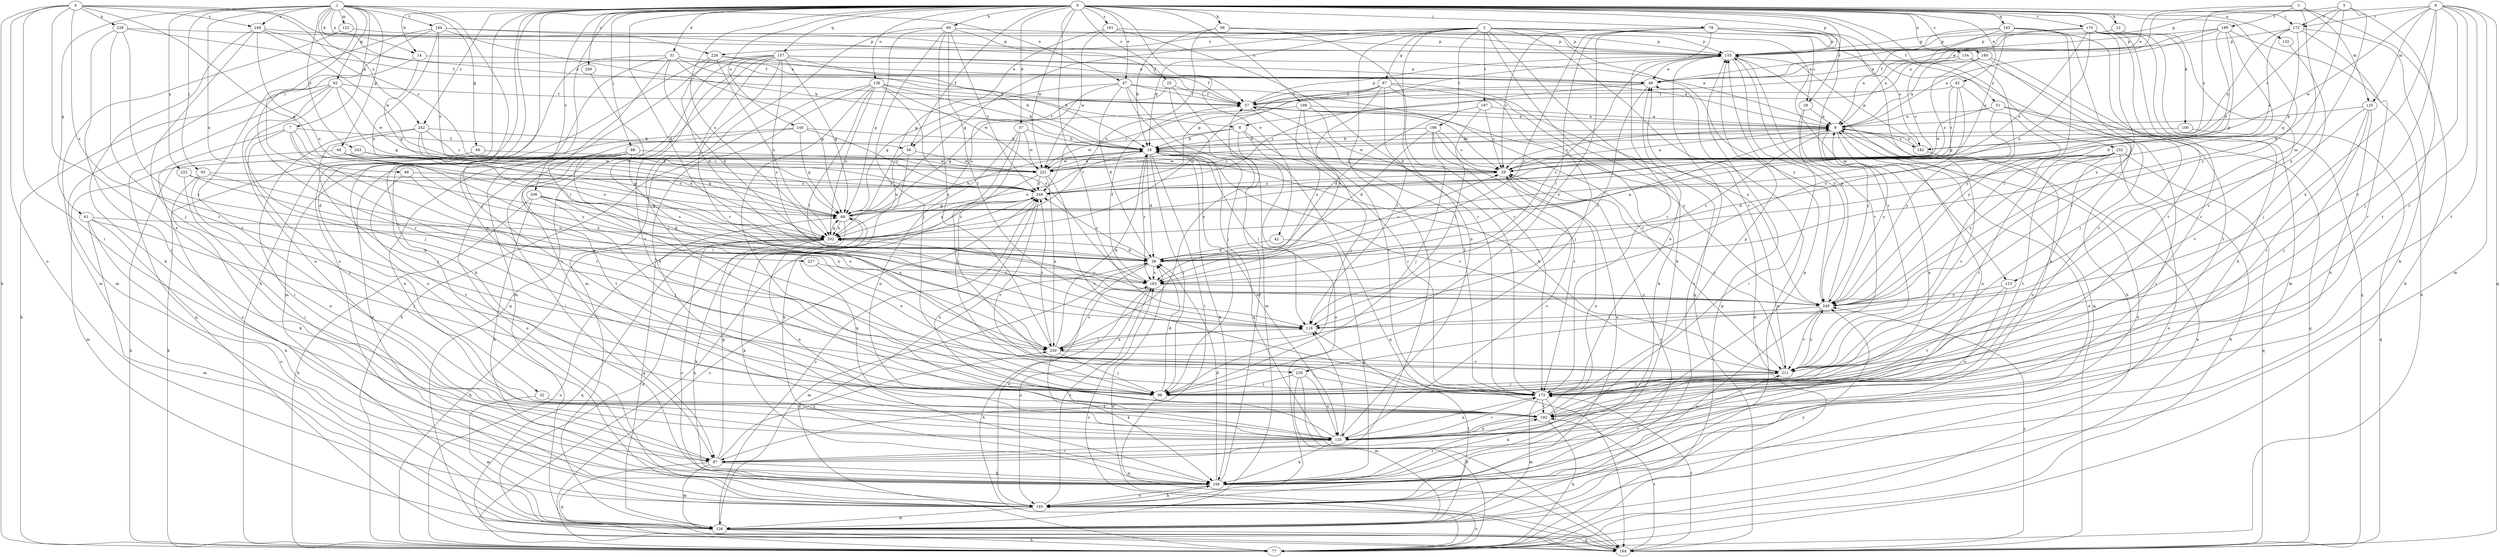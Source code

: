 strict digraph  {
0;
1;
2;
3;
4;
5;
6;
7;
8;
9;
12;
14;
19;
25;
28;
29;
31;
32;
37;
38;
42;
43;
47;
48;
51;
56;
57;
61;
62;
64;
66;
67;
68;
69;
77;
78;
86;
87;
88;
93;
96;
98;
100;
106;
116;
122;
123;
125;
126;
132;
134;
135;
136;
140;
145;
155;
157;
163;
164;
170;
172;
173;
180;
181;
182;
183;
184;
186;
187;
189;
192;
198;
202;
206;
209;
211;
221;
222;
226;
227;
228;
229;
230;
232;
240;
242;
243;
248;
249;
0 -> 12  [label=b];
0 -> 14  [label=b];
0 -> 25  [label=c];
0 -> 28  [label=c];
0 -> 31  [label=d];
0 -> 32  [label=d];
0 -> 37  [label=d];
0 -> 38  [label=d];
0 -> 42  [label=e];
0 -> 43  [label=e];
0 -> 47  [label=e];
0 -> 51  [label=f];
0 -> 56  [label=f];
0 -> 69  [label=h];
0 -> 77  [label=h];
0 -> 78  [label=i];
0 -> 88  [label=j];
0 -> 98  [label=k];
0 -> 100  [label=k];
0 -> 106  [label=k];
0 -> 116  [label=l];
0 -> 132  [label=n];
0 -> 134  [label=n];
0 -> 135  [label=n];
0 -> 136  [label=o];
0 -> 140  [label=o];
0 -> 145  [label=o];
0 -> 155  [label=p];
0 -> 157  [label=q];
0 -> 163  [label=q];
0 -> 170  [label=r];
0 -> 172  [label=r];
0 -> 180  [label=s];
0 -> 181  [label=s];
0 -> 198  [label=u];
0 -> 202  [label=u];
0 -> 206  [label=v];
0 -> 209  [label=v];
0 -> 221  [label=w];
0 -> 232  [label=y];
0 -> 240  [label=y];
0 -> 242  [label=z];
1 -> 7  [label=a];
1 -> 14  [label=b];
1 -> 47  [label=e];
1 -> 61  [label=g];
1 -> 62  [label=g];
1 -> 64  [label=g];
1 -> 66  [label=g];
1 -> 86  [label=i];
1 -> 93  [label=j];
1 -> 96  [label=j];
1 -> 122  [label=m];
1 -> 184  [label=t];
1 -> 202  [label=u];
1 -> 222  [label=x];
1 -> 226  [label=x];
1 -> 242  [label=z];
1 -> 243  [label=z];
1 -> 248  [label=z];
2 -> 19  [label=b];
2 -> 28  [label=c];
2 -> 67  [label=g];
2 -> 68  [label=g];
2 -> 87  [label=i];
2 -> 106  [label=k];
2 -> 123  [label=m];
2 -> 135  [label=n];
2 -> 164  [label=q];
2 -> 182  [label=s];
2 -> 186  [label=t];
2 -> 187  [label=t];
2 -> 211  [label=v];
2 -> 226  [label=x];
2 -> 240  [label=y];
3 -> 48  [label=e];
3 -> 77  [label=h];
3 -> 123  [label=m];
3 -> 125  [label=m];
3 -> 182  [label=s];
3 -> 189  [label=t];
4 -> 8  [label=a];
4 -> 29  [label=c];
4 -> 68  [label=g];
4 -> 77  [label=h];
4 -> 87  [label=i];
4 -> 135  [label=n];
4 -> 145  [label=o];
4 -> 227  [label=x];
4 -> 228  [label=x];
4 -> 248  [label=z];
5 -> 8  [label=a];
5 -> 38  [label=d];
5 -> 172  [label=r];
5 -> 182  [label=s];
5 -> 192  [label=t];
5 -> 240  [label=y];
6 -> 96  [label=j];
6 -> 125  [label=m];
6 -> 126  [label=m];
6 -> 155  [label=p];
6 -> 164  [label=q];
6 -> 172  [label=r];
6 -> 173  [label=r];
6 -> 192  [label=t];
6 -> 211  [label=v];
6 -> 221  [label=w];
6 -> 229  [label=x];
7 -> 56  [label=f];
7 -> 145  [label=o];
7 -> 173  [label=r];
7 -> 192  [label=t];
7 -> 229  [label=x];
7 -> 240  [label=y];
8 -> 19  [label=b];
8 -> 145  [label=o];
8 -> 164  [label=q];
8 -> 173  [label=r];
8 -> 221  [label=w];
9 -> 19  [label=b];
9 -> 29  [label=c];
9 -> 77  [label=h];
9 -> 135  [label=n];
9 -> 145  [label=o];
9 -> 182  [label=s];
9 -> 183  [label=s];
9 -> 221  [label=w];
9 -> 240  [label=y];
12 -> 155  [label=p];
12 -> 211  [label=v];
14 -> 48  [label=e];
14 -> 68  [label=g];
14 -> 173  [label=r];
19 -> 29  [label=c];
19 -> 38  [label=d];
19 -> 87  [label=i];
19 -> 96  [label=j];
19 -> 106  [label=k];
19 -> 116  [label=l];
19 -> 135  [label=n];
19 -> 183  [label=s];
19 -> 202  [label=u];
19 -> 211  [label=v];
19 -> 221  [label=w];
25 -> 56  [label=f];
25 -> 57  [label=f];
25 -> 126  [label=m];
25 -> 230  [label=x];
28 -> 9  [label=a];
28 -> 87  [label=i];
28 -> 240  [label=y];
29 -> 9  [label=a];
29 -> 19  [label=b];
29 -> 135  [label=n];
29 -> 249  [label=z];
31 -> 19  [label=b];
31 -> 38  [label=d];
31 -> 48  [label=e];
31 -> 68  [label=g];
31 -> 106  [label=k];
31 -> 116  [label=l];
31 -> 145  [label=o];
32 -> 126  [label=m];
32 -> 192  [label=t];
37 -> 19  [label=b];
37 -> 96  [label=j];
37 -> 135  [label=n];
37 -> 211  [label=v];
37 -> 221  [label=w];
38 -> 9  [label=a];
38 -> 29  [label=c];
38 -> 126  [label=m];
38 -> 145  [label=o];
38 -> 183  [label=s];
38 -> 249  [label=z];
42 -> 38  [label=d];
42 -> 106  [label=k];
43 -> 29  [label=c];
43 -> 57  [label=f];
43 -> 68  [label=g];
43 -> 183  [label=s];
43 -> 240  [label=y];
47 -> 38  [label=d];
47 -> 57  [label=f];
47 -> 68  [label=g];
47 -> 96  [label=j];
47 -> 164  [label=q];
47 -> 202  [label=u];
47 -> 211  [label=v];
48 -> 57  [label=f];
48 -> 116  [label=l];
48 -> 249  [label=z];
51 -> 9  [label=a];
51 -> 87  [label=i];
51 -> 164  [label=q];
51 -> 221  [label=w];
51 -> 240  [label=y];
56 -> 106  [label=k];
56 -> 202  [label=u];
56 -> 221  [label=w];
57 -> 9  [label=a];
57 -> 29  [label=c];
57 -> 155  [label=p];
57 -> 173  [label=r];
57 -> 240  [label=y];
61 -> 96  [label=j];
61 -> 106  [label=k];
61 -> 126  [label=m];
61 -> 145  [label=o];
61 -> 202  [label=u];
62 -> 57  [label=f];
62 -> 68  [label=g];
62 -> 77  [label=h];
62 -> 96  [label=j];
62 -> 135  [label=n];
62 -> 164  [label=q];
62 -> 221  [label=w];
64 -> 68  [label=g];
64 -> 77  [label=h];
64 -> 202  [label=u];
64 -> 221  [label=w];
64 -> 240  [label=y];
66 -> 29  [label=c];
66 -> 77  [label=h];
67 -> 57  [label=f];
67 -> 96  [label=j];
67 -> 106  [label=k];
67 -> 116  [label=l];
67 -> 183  [label=s];
67 -> 202  [label=u];
67 -> 240  [label=y];
67 -> 249  [label=z];
68 -> 19  [label=b];
68 -> 106  [label=k];
68 -> 164  [label=q];
68 -> 202  [label=u];
69 -> 57  [label=f];
69 -> 68  [label=g];
69 -> 96  [label=j];
69 -> 116  [label=l];
69 -> 126  [label=m];
69 -> 155  [label=p];
69 -> 230  [label=x];
69 -> 249  [label=z];
77 -> 9  [label=a];
77 -> 38  [label=d];
77 -> 48  [label=e];
77 -> 145  [label=o];
77 -> 155  [label=p];
77 -> 202  [label=u];
77 -> 249  [label=z];
78 -> 29  [label=c];
78 -> 77  [label=h];
78 -> 106  [label=k];
78 -> 116  [label=l];
78 -> 155  [label=p];
78 -> 173  [label=r];
78 -> 183  [label=s];
78 -> 211  [label=v];
78 -> 230  [label=x];
86 -> 192  [label=t];
86 -> 230  [label=x];
86 -> 249  [label=z];
87 -> 68  [label=g];
87 -> 106  [label=k];
87 -> 126  [label=m];
87 -> 164  [label=q];
87 -> 230  [label=x];
88 -> 87  [label=i];
88 -> 96  [label=j];
88 -> 145  [label=o];
88 -> 183  [label=s];
88 -> 192  [label=t];
88 -> 221  [label=w];
93 -> 106  [label=k];
93 -> 116  [label=l];
93 -> 135  [label=n];
93 -> 249  [label=z];
96 -> 38  [label=d];
96 -> 164  [label=q];
98 -> 19  [label=b];
98 -> 155  [label=p];
98 -> 173  [label=r];
98 -> 202  [label=u];
100 -> 19  [label=b];
100 -> 164  [label=q];
106 -> 9  [label=a];
106 -> 38  [label=d];
106 -> 57  [label=f];
106 -> 145  [label=o];
106 -> 155  [label=p];
106 -> 192  [label=t];
106 -> 211  [label=v];
116 -> 230  [label=x];
122 -> 126  [label=m];
122 -> 155  [label=p];
123 -> 135  [label=n];
123 -> 192  [label=t];
123 -> 240  [label=y];
125 -> 9  [label=a];
125 -> 96  [label=j];
125 -> 135  [label=n];
125 -> 173  [label=r];
125 -> 211  [label=v];
126 -> 48  [label=e];
126 -> 68  [label=g];
126 -> 77  [label=h];
126 -> 116  [label=l];
126 -> 164  [label=q];
126 -> 240  [label=y];
126 -> 249  [label=z];
132 -> 96  [label=j];
134 -> 29  [label=c];
134 -> 48  [label=e];
134 -> 173  [label=r];
134 -> 240  [label=y];
135 -> 29  [label=c];
135 -> 87  [label=i];
135 -> 106  [label=k];
135 -> 116  [label=l];
135 -> 173  [label=r];
135 -> 249  [label=z];
136 -> 19  [label=b];
136 -> 57  [label=f];
136 -> 77  [label=h];
136 -> 116  [label=l];
136 -> 135  [label=n];
136 -> 183  [label=s];
136 -> 192  [label=t];
136 -> 202  [label=u];
136 -> 221  [label=w];
140 -> 19  [label=b];
140 -> 68  [label=g];
140 -> 135  [label=n];
140 -> 145  [label=o];
140 -> 249  [label=z];
145 -> 29  [label=c];
145 -> 106  [label=k];
145 -> 126  [label=m];
145 -> 183  [label=s];
155 -> 48  [label=e];
155 -> 145  [label=o];
155 -> 164  [label=q];
155 -> 183  [label=s];
155 -> 211  [label=v];
155 -> 240  [label=y];
157 -> 9  [label=a];
157 -> 19  [label=b];
157 -> 48  [label=e];
157 -> 68  [label=g];
157 -> 87  [label=i];
157 -> 96  [label=j];
157 -> 126  [label=m];
157 -> 164  [label=q];
157 -> 183  [label=s];
157 -> 192  [label=t];
157 -> 211  [label=v];
163 -> 9  [label=a];
163 -> 29  [label=c];
163 -> 57  [label=f];
163 -> 116  [label=l];
163 -> 155  [label=p];
163 -> 173  [label=r];
163 -> 211  [label=v];
164 -> 38  [label=d];
164 -> 173  [label=r];
164 -> 183  [label=s];
164 -> 192  [label=t];
164 -> 240  [label=y];
170 -> 9  [label=a];
170 -> 106  [label=k];
170 -> 126  [label=m];
170 -> 155  [label=p];
170 -> 164  [label=q];
170 -> 173  [label=r];
170 -> 202  [label=u];
170 -> 240  [label=y];
170 -> 249  [label=z];
172 -> 19  [label=b];
172 -> 29  [label=c];
172 -> 68  [label=g];
172 -> 106  [label=k];
172 -> 155  [label=p];
172 -> 173  [label=r];
173 -> 48  [label=e];
173 -> 57  [label=f];
173 -> 106  [label=k];
173 -> 126  [label=m];
173 -> 135  [label=n];
173 -> 192  [label=t];
180 -> 9  [label=a];
180 -> 48  [label=e];
180 -> 96  [label=j];
180 -> 192  [label=t];
180 -> 249  [label=z];
181 -> 68  [label=g];
181 -> 155  [label=p];
181 -> 173  [label=r];
181 -> 221  [label=w];
182 -> 9  [label=a];
182 -> 155  [label=p];
182 -> 211  [label=v];
183 -> 57  [label=f];
183 -> 77  [label=h];
183 -> 145  [label=o];
183 -> 240  [label=y];
184 -> 9  [label=a];
184 -> 19  [label=b];
184 -> 126  [label=m];
184 -> 155  [label=p];
184 -> 192  [label=t];
184 -> 202  [label=u];
184 -> 249  [label=z];
186 -> 19  [label=b];
186 -> 29  [label=c];
186 -> 38  [label=d];
186 -> 96  [label=j];
186 -> 145  [label=o];
186 -> 173  [label=r];
187 -> 9  [label=a];
187 -> 29  [label=c];
187 -> 38  [label=d];
187 -> 116  [label=l];
189 -> 9  [label=a];
189 -> 38  [label=d];
189 -> 48  [label=e];
189 -> 68  [label=g];
189 -> 77  [label=h];
189 -> 155  [label=p];
189 -> 249  [label=z];
192 -> 9  [label=a];
192 -> 77  [label=h];
192 -> 135  [label=n];
192 -> 155  [label=p];
198 -> 9  [label=a];
198 -> 68  [label=g];
198 -> 96  [label=j];
198 -> 173  [label=r];
198 -> 183  [label=s];
202 -> 38  [label=d];
202 -> 68  [label=g];
202 -> 77  [label=h];
202 -> 106  [label=k];
202 -> 135  [label=n];
202 -> 145  [label=o];
202 -> 164  [label=q];
202 -> 249  [label=z];
206 -> 38  [label=d];
206 -> 68  [label=g];
206 -> 77  [label=h];
206 -> 96  [label=j];
206 -> 106  [label=k];
206 -> 230  [label=x];
209 -> 38  [label=d];
211 -> 19  [label=b];
211 -> 29  [label=c];
211 -> 96  [label=j];
211 -> 173  [label=r];
211 -> 240  [label=y];
221 -> 19  [label=b];
221 -> 106  [label=k];
221 -> 173  [label=r];
221 -> 230  [label=x];
221 -> 249  [label=z];
222 -> 87  [label=i];
222 -> 230  [label=x];
222 -> 249  [label=z];
226 -> 38  [label=d];
226 -> 48  [label=e];
226 -> 57  [label=f];
226 -> 126  [label=m];
226 -> 202  [label=u];
227 -> 183  [label=s];
227 -> 230  [label=x];
228 -> 57  [label=f];
228 -> 87  [label=i];
228 -> 155  [label=p];
228 -> 173  [label=r];
228 -> 230  [label=x];
229 -> 77  [label=h];
229 -> 96  [label=j];
229 -> 126  [label=m];
229 -> 135  [label=n];
230 -> 19  [label=b];
230 -> 96  [label=j];
230 -> 106  [label=k];
230 -> 116  [label=l];
230 -> 183  [label=s];
230 -> 211  [label=v];
230 -> 249  [label=z];
232 -> 38  [label=d];
232 -> 135  [label=n];
232 -> 145  [label=o];
232 -> 164  [label=q];
232 -> 173  [label=r];
232 -> 192  [label=t];
232 -> 221  [label=w];
232 -> 240  [label=y];
240 -> 116  [label=l];
240 -> 145  [label=o];
240 -> 155  [label=p];
240 -> 202  [label=u];
240 -> 211  [label=v];
242 -> 19  [label=b];
242 -> 29  [label=c];
242 -> 87  [label=i];
242 -> 96  [label=j];
242 -> 202  [label=u];
242 -> 249  [label=z];
243 -> 29  [label=c];
243 -> 68  [label=g];
243 -> 126  [label=m];
248 -> 57  [label=f];
248 -> 96  [label=j];
248 -> 106  [label=k];
248 -> 155  [label=p];
248 -> 202  [label=u];
248 -> 221  [label=w];
249 -> 68  [label=g];
249 -> 77  [label=h];
249 -> 155  [label=p];
249 -> 173  [label=r];
249 -> 202  [label=u];
}
